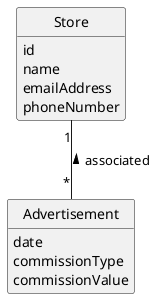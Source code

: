 @startuml
skinparam monochrome true
skinparam packageStyle rectangle
skinparam shadowing false

'left to right direction

skinparam classAttributeIconSize 0

hide circle
hide methods

class Advertisement {
    date
    commissionType
    commissionValue
}

class Store{
    id
    name
    emailAddress
    phoneNumber
}

Store "1" -- "*" Advertisement: associated <





@enduml